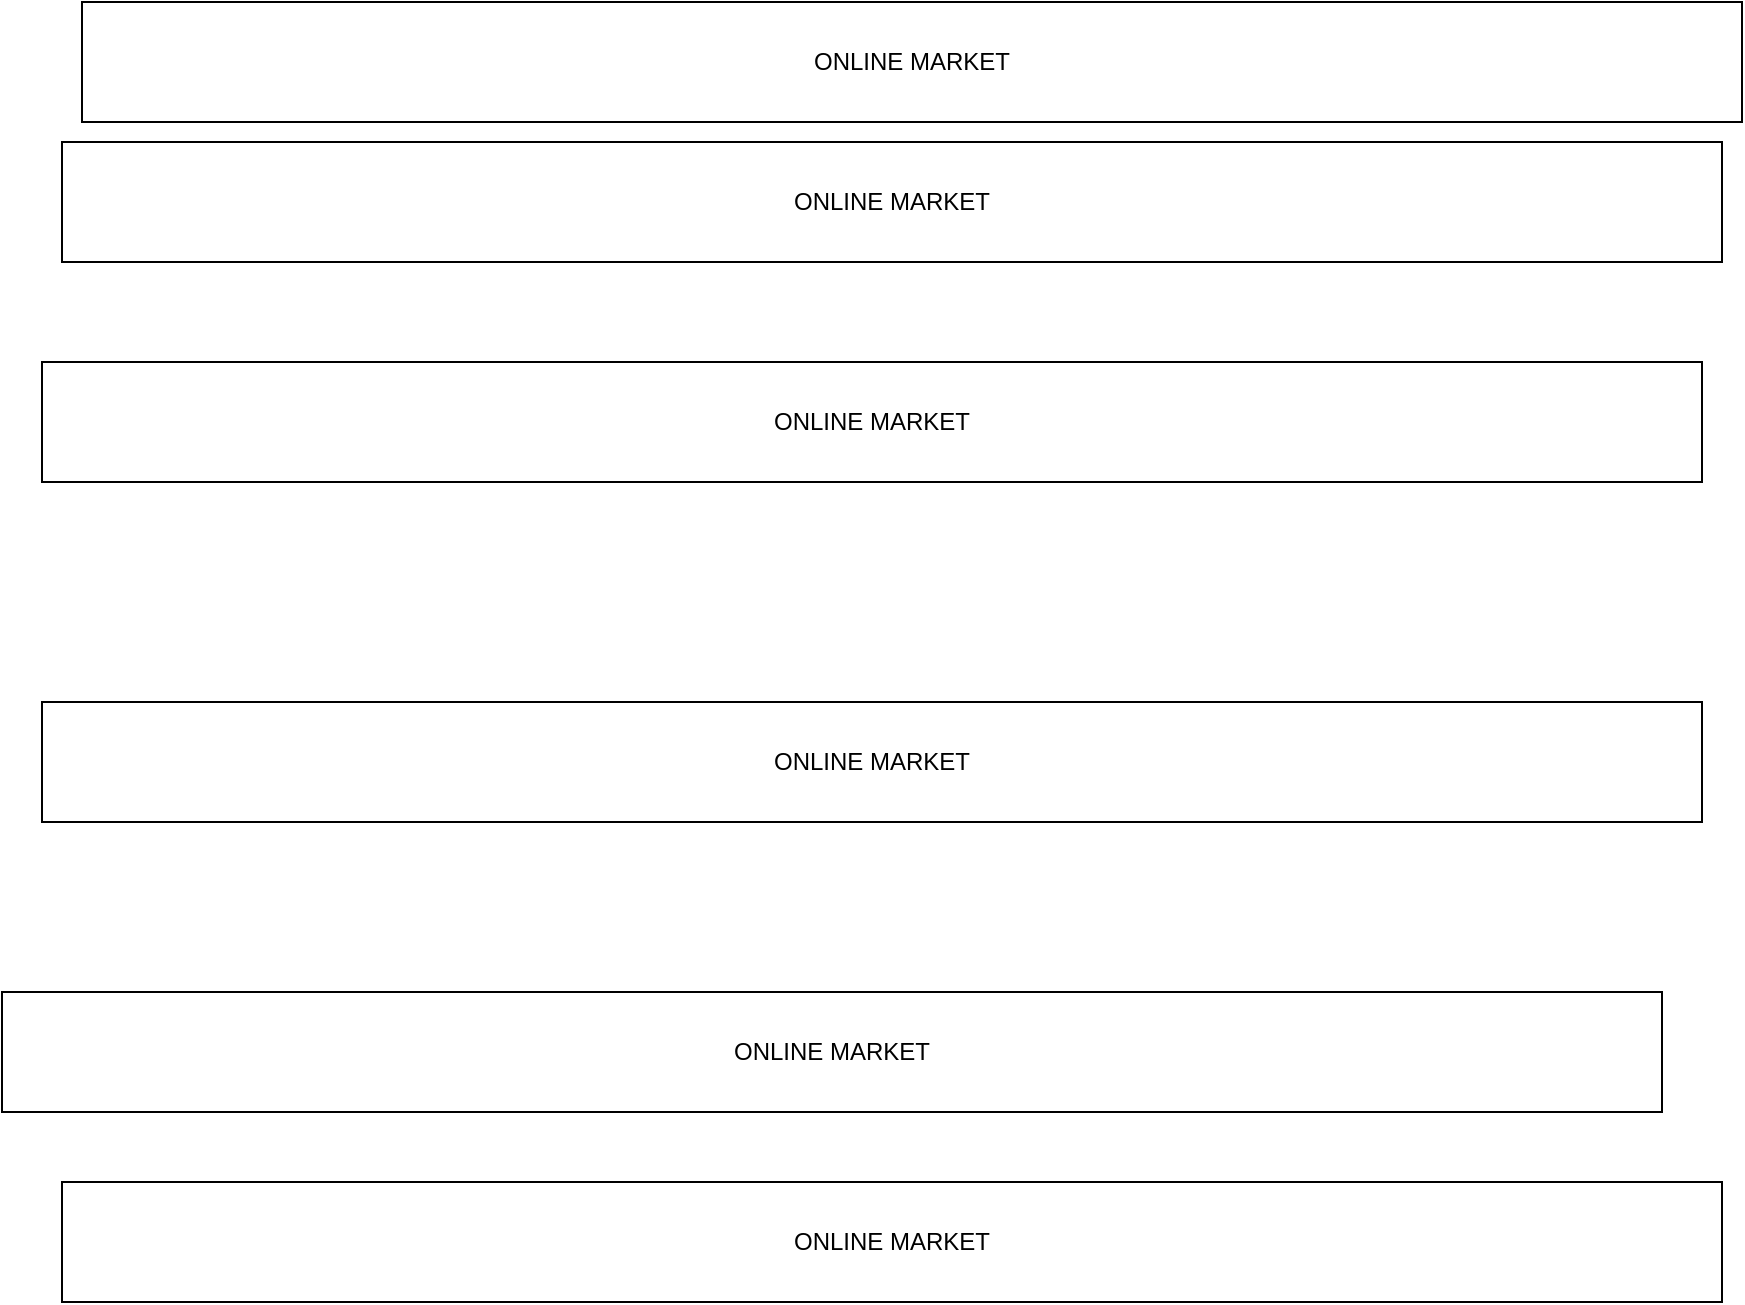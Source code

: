 <mxfile version="26.0.2">
  <diagram name="Page-1" id="79mEakWZzlJT8l5r2_qh">
    <mxGraphModel dx="2868" dy="1572" grid="1" gridSize="10" guides="1" tooltips="1" connect="1" arrows="1" fold="1" page="1" pageScale="1" pageWidth="827" pageHeight="1169" math="0" shadow="0">
      <root>
        <mxCell id="0" />
        <mxCell id="1" parent="0" />
        <mxCell id="GiRs8gjFRRvFK5nXhPz--1" value="ONLINE MARKET" style="rounded=0;whiteSpace=wrap;html=1;" vertex="1" parent="1">
          <mxGeometry x="210" y="240" width="830" height="60" as="geometry" />
        </mxCell>
        <mxCell id="GiRs8gjFRRvFK5nXhPz--2" value="ONLINE MARKET" style="rounded=0;whiteSpace=wrap;html=1;" vertex="1" parent="1">
          <mxGeometry x="220" y="130" width="830" height="60" as="geometry" />
        </mxCell>
        <mxCell id="GiRs8gjFRRvFK5nXhPz--3" value="ONLINE MARKET" style="rounded=0;whiteSpace=wrap;html=1;" vertex="1" parent="1">
          <mxGeometry x="220" y="650" width="830" height="60" as="geometry" />
        </mxCell>
        <mxCell id="GiRs8gjFRRvFK5nXhPz--4" value="ONLINE MARKET" style="rounded=0;whiteSpace=wrap;html=1;" vertex="1" parent="1">
          <mxGeometry x="210" y="410" width="830" height="60" as="geometry" />
        </mxCell>
        <mxCell id="GiRs8gjFRRvFK5nXhPz--5" value="ONLINE MARKET" style="rounded=0;whiteSpace=wrap;html=1;" vertex="1" parent="1">
          <mxGeometry x="190" y="555" width="830" height="60" as="geometry" />
        </mxCell>
        <mxCell id="GiRs8gjFRRvFK5nXhPz--6" value="ONLINE MARKET" style="rounded=0;whiteSpace=wrap;html=1;" vertex="1" parent="1">
          <mxGeometry x="230" y="60" width="830" height="60" as="geometry" />
        </mxCell>
      </root>
    </mxGraphModel>
  </diagram>
</mxfile>
